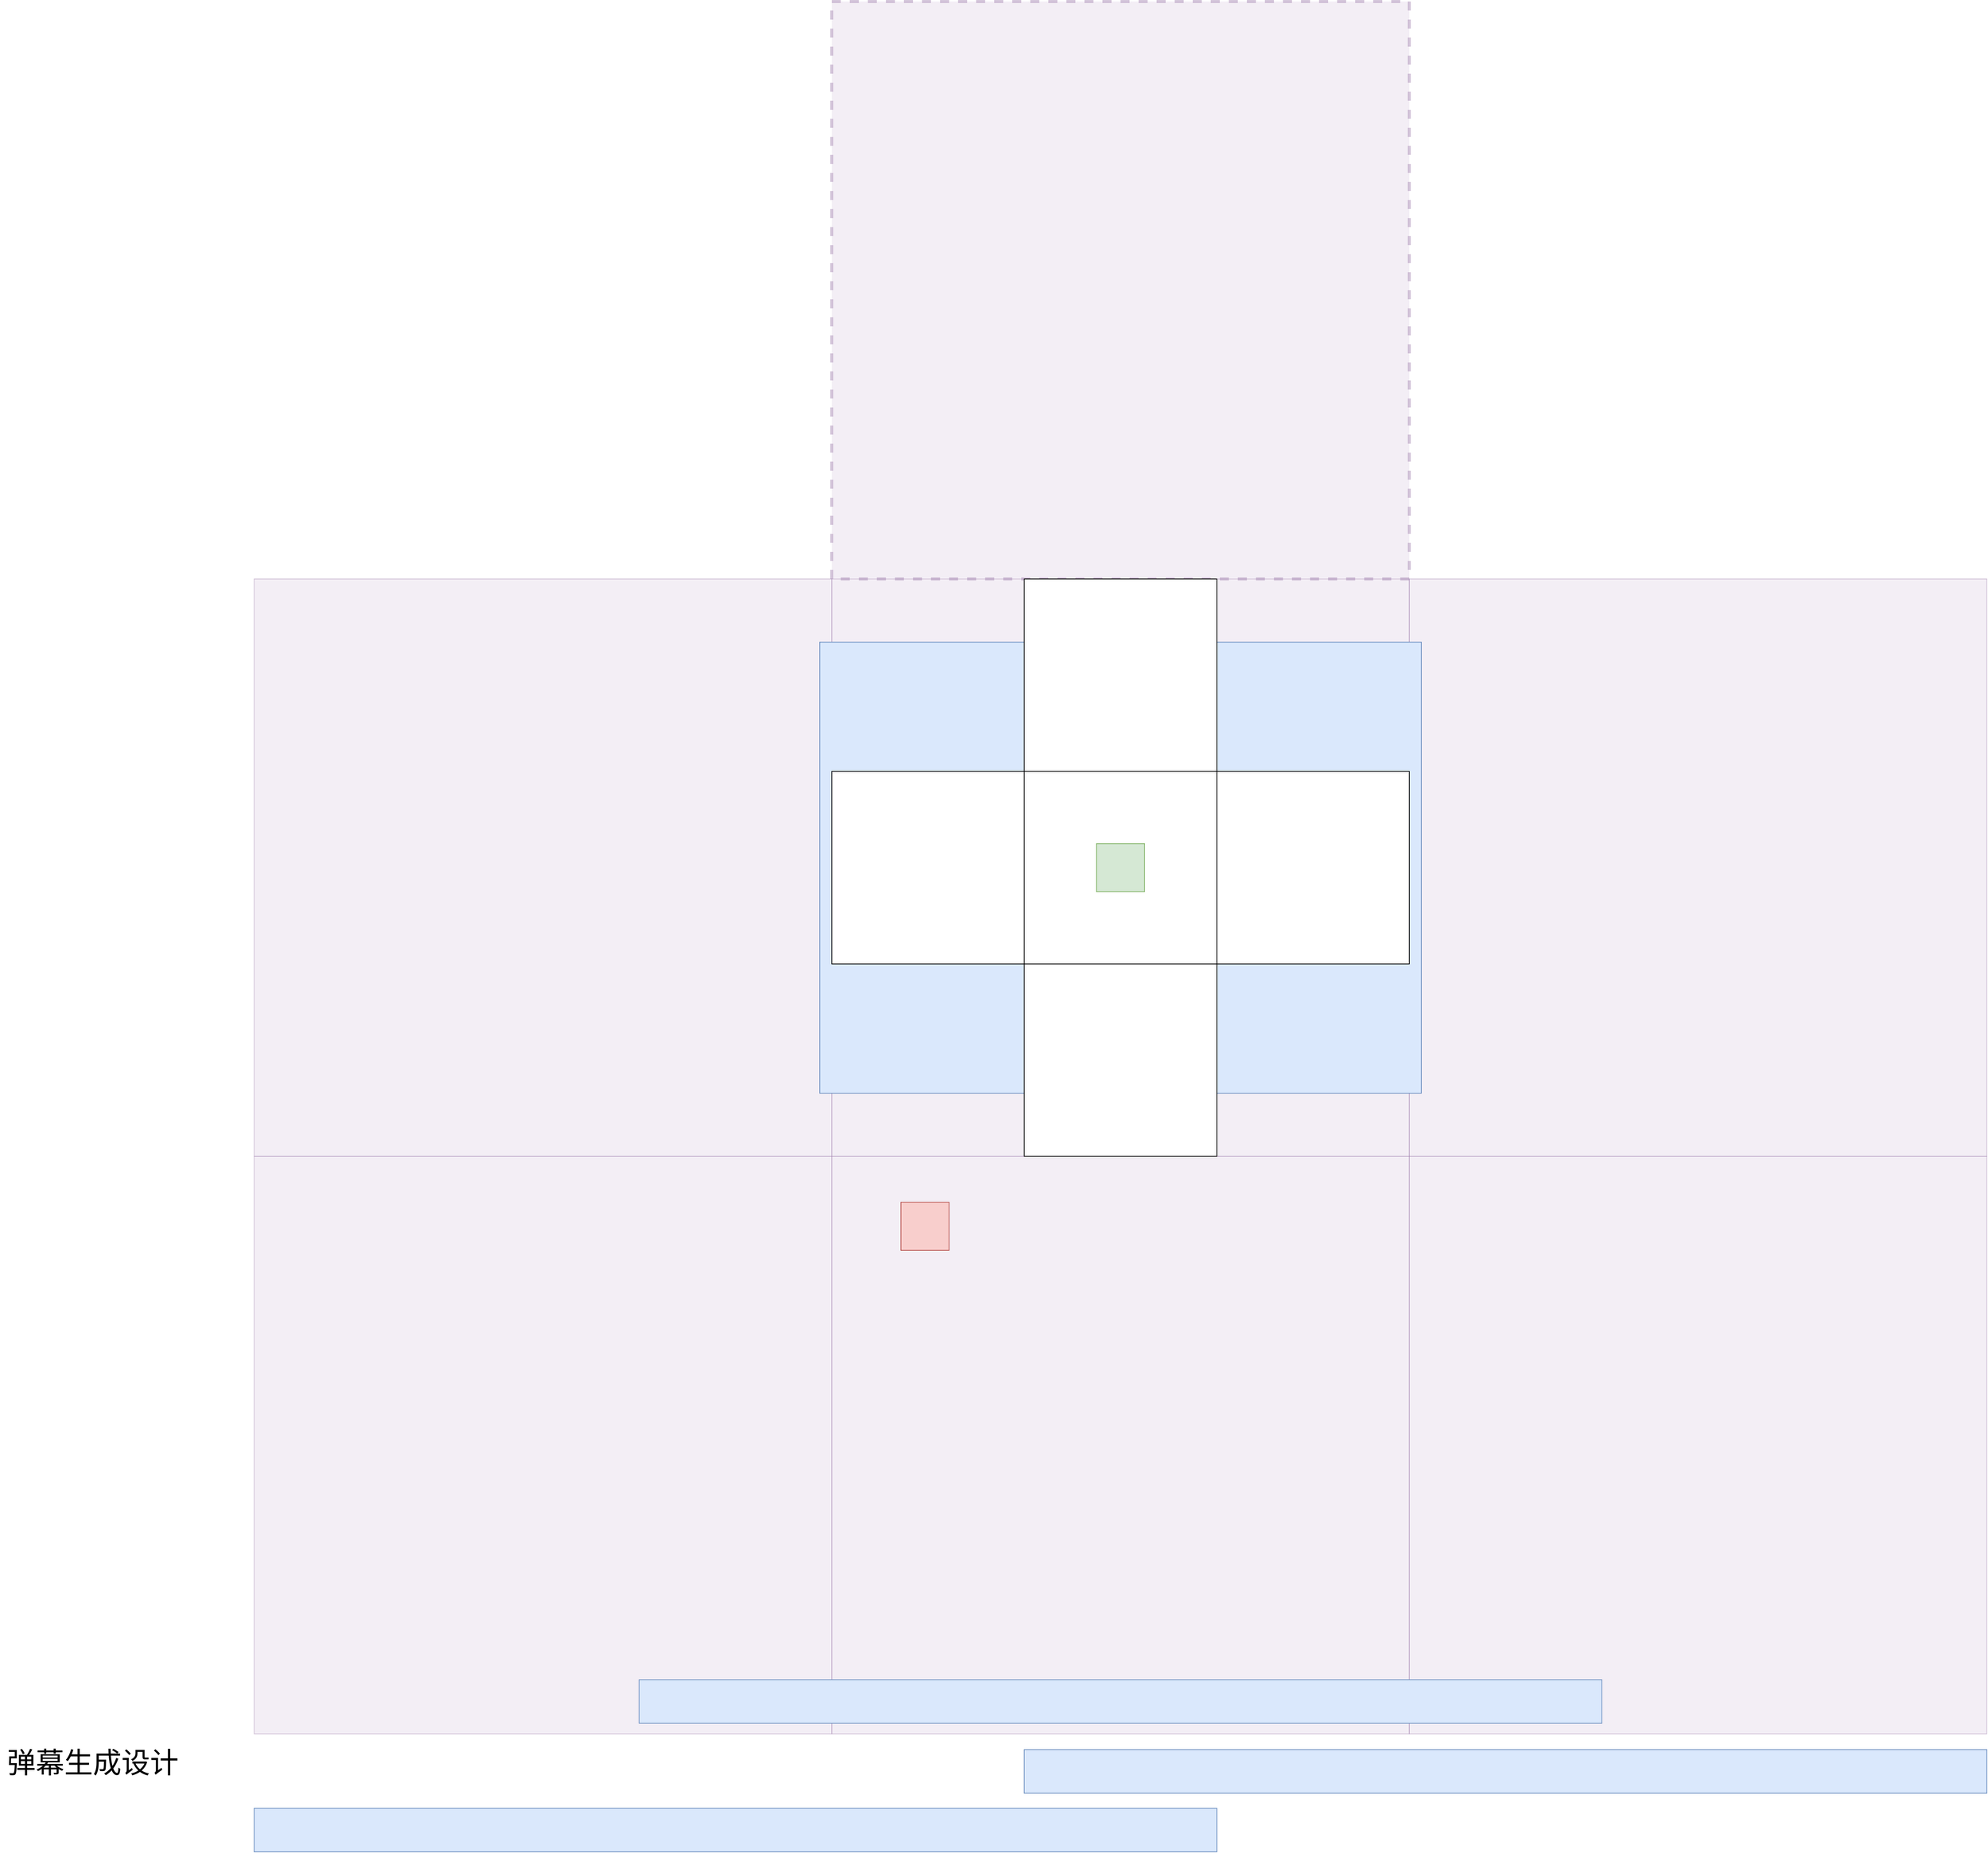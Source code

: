 <mxfile version="20.6.2" type="device"><diagram id="9_YLa_YNu3Tpbu9GL4HH" name="第 1 页"><mxGraphModel dx="3155" dy="2633" grid="0" gridSize="10" guides="1" tooltips="1" connect="1" arrows="1" fold="1" page="0" pageScale="1" pageWidth="1169" pageHeight="827" math="0" shadow="0"><root><mxCell id="0"/><mxCell id="1" parent="0"/><mxCell id="ul3eW8L1D83K8CqNSX25-9" value="" style="rounded=0;whiteSpace=wrap;html=1;opacity=40;fillColor=#e1d5e7;strokeColor=#9673a6;aspect=fixed;" parent="1" vertex="1"><mxGeometry x="16" y="-84" width="768" height="768" as="geometry"/></mxCell><mxCell id="ul3eW8L1D83K8CqNSX25-10" value="" style="rounded=0;whiteSpace=wrap;html=1;opacity=40;fillColor=#e1d5e7;strokeColor=#9673a6;aspect=fixed;" parent="1" vertex="1"><mxGeometry x="-752" y="-84" width="768" height="768" as="geometry"/></mxCell><mxCell id="ul3eW8L1D83K8CqNSX25-11" value="" style="rounded=0;whiteSpace=wrap;html=1;opacity=40;fillColor=#e1d5e7;strokeColor=#9673a6;aspect=fixed;" parent="1" vertex="1"><mxGeometry x="784" y="-84" width="768" height="768" as="geometry"/></mxCell><mxCell id="ul3eW8L1D83K8CqNSX25-12" value="" style="rounded=0;whiteSpace=wrap;html=1;opacity=40;fillColor=#e1d5e7;strokeColor=#9673a6;aspect=fixed;" parent="1" vertex="1"><mxGeometry x="16" y="684" width="768" height="768" as="geometry"/></mxCell><mxCell id="ul3eW8L1D83K8CqNSX25-13" value="" style="rounded=0;whiteSpace=wrap;html=1;opacity=40;fillColor=#e1d5e7;strokeColor=#9673a6;aspect=fixed;" parent="1" vertex="1"><mxGeometry x="784" y="684" width="768" height="768" as="geometry"/></mxCell><mxCell id="ul3eW8L1D83K8CqNSX25-14" value="" style="rounded=0;whiteSpace=wrap;html=1;opacity=40;fillColor=#e1d5e7;strokeColor=#9673a6;aspect=fixed;" parent="1" vertex="1"><mxGeometry x="-752" y="684" width="768" height="768" as="geometry"/></mxCell><mxCell id="ul3eW8L1D83K8CqNSX25-15" value="" style="rounded=0;whiteSpace=wrap;html=1;opacity=40;fillColor=#e1d5e7;strokeColor=#9673a6;aspect=fixed;glass=0;dashed=1;strokeWidth=4;" parent="1" vertex="1"><mxGeometry x="16" y="-852" width="768" height="768" as="geometry"/></mxCell><mxCell id="ul3eW8L1D83K8CqNSX25-1" value="" style="rounded=0;whiteSpace=wrap;html=1;fillColor=#dae8fc;strokeColor=#6c8ebf;" parent="1" vertex="1"><mxGeometry width="800" height="600" as="geometry"/></mxCell><mxCell id="ul3eW8L1D83K8CqNSX25-2" value="" style="rounded=0;whiteSpace=wrap;html=1;" parent="1" vertex="1"><mxGeometry x="272" y="172" width="256" height="256" as="geometry"/></mxCell><mxCell id="ul3eW8L1D83K8CqNSX25-3" value="" style="rounded=0;whiteSpace=wrap;html=1;" parent="1" vertex="1"><mxGeometry x="272" y="428" width="256" height="256" as="geometry"/></mxCell><mxCell id="ul3eW8L1D83K8CqNSX25-4" value="" style="rounded=0;whiteSpace=wrap;html=1;fillColor=#d5e8d4;strokeColor=#82b366;" parent="1" vertex="1"><mxGeometry x="368" y="268" width="64" height="64" as="geometry"/></mxCell><mxCell id="ul3eW8L1D83K8CqNSX25-5" value="" style="rounded=0;whiteSpace=wrap;html=1;" parent="1" vertex="1"><mxGeometry x="272" y="-84" width="256" height="256" as="geometry"/></mxCell><mxCell id="ul3eW8L1D83K8CqNSX25-6" value="" style="rounded=0;whiteSpace=wrap;html=1;" parent="1" vertex="1"><mxGeometry x="16" y="172" width="256" height="256" as="geometry"/></mxCell><mxCell id="ul3eW8L1D83K8CqNSX25-7" value="" style="rounded=0;whiteSpace=wrap;html=1;" parent="1" vertex="1"><mxGeometry x="528" y="172" width="256" height="256" as="geometry"/></mxCell><mxCell id="M_kgGQOi_UqIv5OHk_J5-1" value="" style="rounded=0;whiteSpace=wrap;html=1;aspect=fixed;fillColor=#f8cecc;strokeColor=#b85450;" parent="1" vertex="1"><mxGeometry x="108" y="745" width="64" height="64" as="geometry"/></mxCell><mxCell id="mUP7FECRcfoDRKQLyJk7-1" value="" style="rounded=0;whiteSpace=wrap;html=1;fillColor=#dae8fc;strokeColor=#6c8ebf;" parent="1" vertex="1"><mxGeometry x="-240" y="1380" width="1280" height="58" as="geometry"/></mxCell><mxCell id="mUP7FECRcfoDRKQLyJk7-2" value="" style="rounded=0;whiteSpace=wrap;html=1;fillColor=#dae8fc;strokeColor=#6c8ebf;" parent="1" vertex="1"><mxGeometry x="272" y="1473" width="1280" height="58" as="geometry"/></mxCell><mxCell id="mUP7FECRcfoDRKQLyJk7-3" value="" style="rounded=0;whiteSpace=wrap;html=1;fillColor=#dae8fc;strokeColor=#6c8ebf;" parent="1" vertex="1"><mxGeometry x="-752" y="1551" width="1280" height="58" as="geometry"/></mxCell><mxCell id="bDp5zAy5t-mAU_pW5xMN-2" value="&lt;font style=&quot;font-size: 38px;&quot;&gt;弹幕生成设计&lt;/font&gt;" style="text;html=1;align=center;verticalAlign=middle;resizable=0;points=[];autosize=1;strokeColor=none;fillColor=none;" parent="1" vertex="1"><mxGeometry x="-1090" y="1462" width="246" height="58" as="geometry"/></mxCell></root></mxGraphModel></diagram></mxfile>